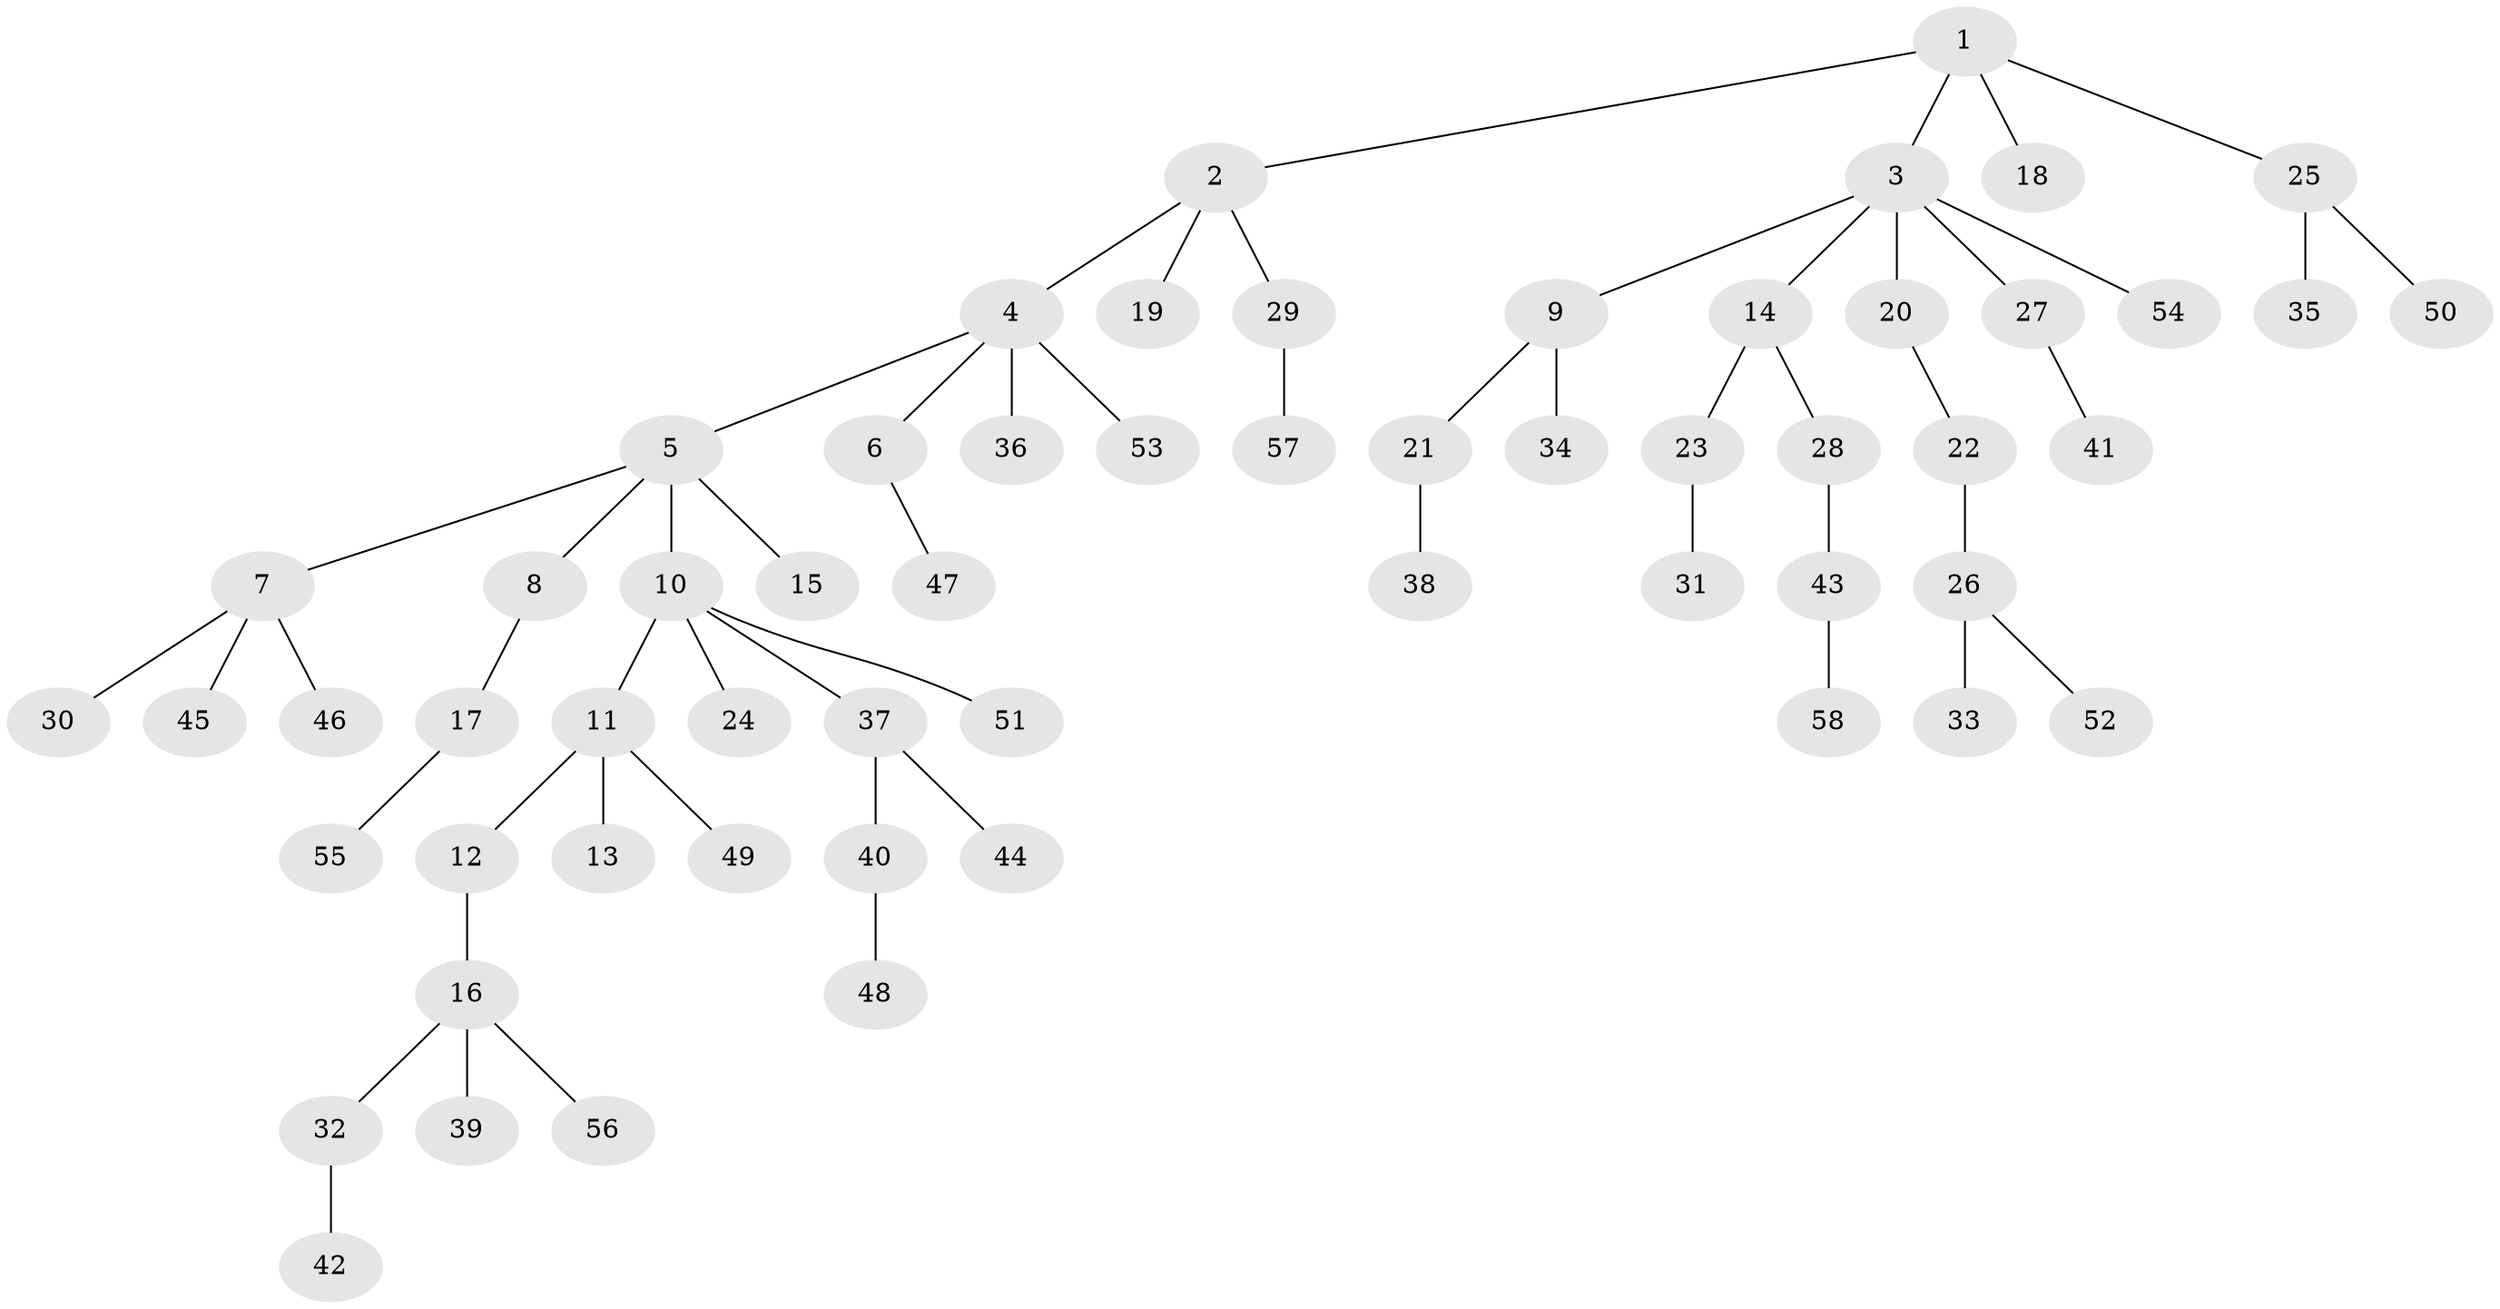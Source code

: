 // coarse degree distribution, {6: 0.058823529411764705, 5: 0.058823529411764705, 3: 0.058823529411764705, 1: 0.5882352941176471, 4: 0.029411764705882353, 2: 0.20588235294117646}
// Generated by graph-tools (version 1.1) at 2025/19/03/04/25 18:19:23]
// undirected, 58 vertices, 57 edges
graph export_dot {
graph [start="1"]
  node [color=gray90,style=filled];
  1;
  2;
  3;
  4;
  5;
  6;
  7;
  8;
  9;
  10;
  11;
  12;
  13;
  14;
  15;
  16;
  17;
  18;
  19;
  20;
  21;
  22;
  23;
  24;
  25;
  26;
  27;
  28;
  29;
  30;
  31;
  32;
  33;
  34;
  35;
  36;
  37;
  38;
  39;
  40;
  41;
  42;
  43;
  44;
  45;
  46;
  47;
  48;
  49;
  50;
  51;
  52;
  53;
  54;
  55;
  56;
  57;
  58;
  1 -- 2;
  1 -- 3;
  1 -- 18;
  1 -- 25;
  2 -- 4;
  2 -- 19;
  2 -- 29;
  3 -- 9;
  3 -- 14;
  3 -- 20;
  3 -- 27;
  3 -- 54;
  4 -- 5;
  4 -- 6;
  4 -- 36;
  4 -- 53;
  5 -- 7;
  5 -- 8;
  5 -- 10;
  5 -- 15;
  6 -- 47;
  7 -- 30;
  7 -- 45;
  7 -- 46;
  8 -- 17;
  9 -- 21;
  9 -- 34;
  10 -- 11;
  10 -- 24;
  10 -- 37;
  10 -- 51;
  11 -- 12;
  11 -- 13;
  11 -- 49;
  12 -- 16;
  14 -- 23;
  14 -- 28;
  16 -- 32;
  16 -- 39;
  16 -- 56;
  17 -- 55;
  20 -- 22;
  21 -- 38;
  22 -- 26;
  23 -- 31;
  25 -- 35;
  25 -- 50;
  26 -- 33;
  26 -- 52;
  27 -- 41;
  28 -- 43;
  29 -- 57;
  32 -- 42;
  37 -- 40;
  37 -- 44;
  40 -- 48;
  43 -- 58;
}

